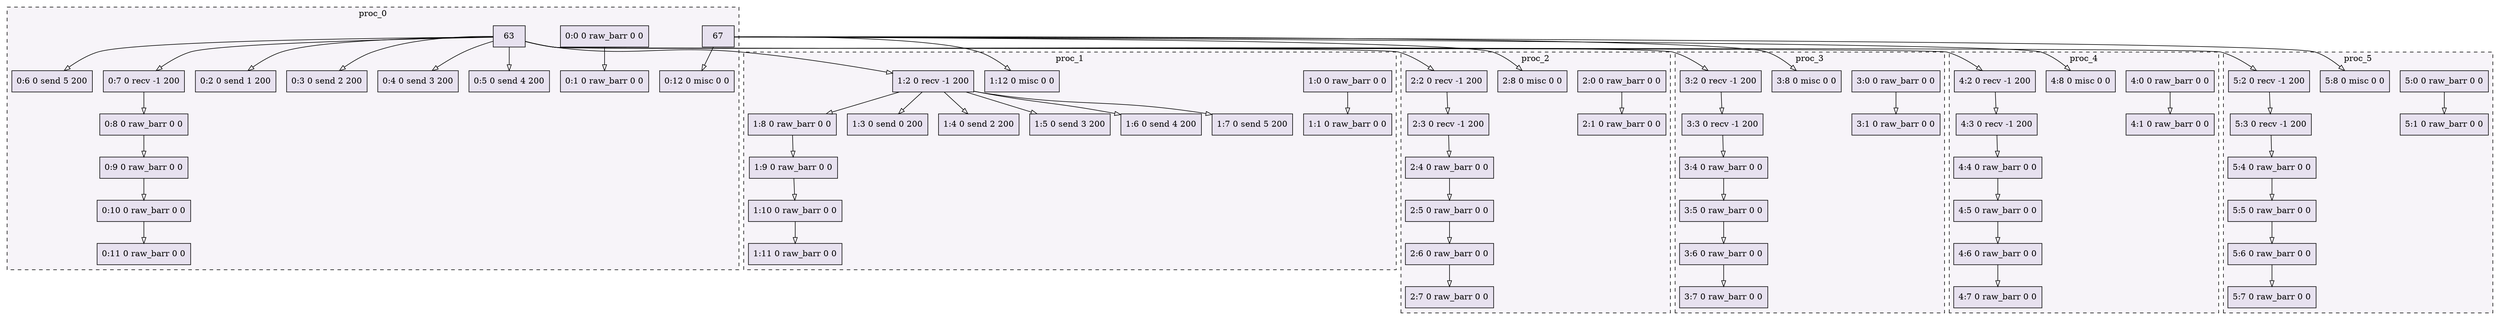 digraph{node[shape=record style=filled colorscheme=purd9 fillcolor=2];subgraph cluster0{style=dashed;colorscheme=purd9;bgcolor=1;edge[arrowhead=empty];label=proc_0;0[label="0:0 0 raw_barr 0 0"];1[label="0:1 0 raw_barr 0 0"];2[label="0:2 0 send 1 200"];3[label="0:3 0 send 2 200"];4[label="0:4 0 send 3 200"];5[label="0:5 0 send 4 200"];6[label="0:6 0 send 5 200"];7[label="0:7 0 recv -1 200"];8[label="0:8 0 raw_barr 0 0"];9[label="0:9 0 raw_barr 0 0"];10[label="0:10 0 raw_barr 0 0"];11[label="0:11 0 raw_barr 0 0"];12[label="0:12 0 misc 0 0"];0->1;63->2;63->3;63->4;63->5;63->6;63->7;7->8;8->9;9->10;10->11;67->12;}subgraph cluster1{style=dashed;colorscheme=purd9;bgcolor=1;edge[arrowhead=empty];label=proc_1;13[label="1:0 0 raw_barr 0 0"];14[label="1:1 0 raw_barr 0 0"];15[label="1:2 0 recv -1 200"];16[label="1:3 0 send 0 200"];17[label="1:4 0 send 2 200"];18[label="1:5 0 send 3 200"];19[label="1:6 0 send 4 200"];20[label="1:7 0 send 5 200"];21[label="1:8 0 raw_barr 0 0"];22[label="1:9 0 raw_barr 0 0"];23[label="1:10 0 raw_barr 0 0"];24[label="1:11 0 raw_barr 0 0"];25[label="1:12 0 misc 0 0"];13->14;63->15;15->16;15->17;15->18;15->19;15->20;15->21;21->22;22->23;23->24;67->25;}subgraph cluster2{style=dashed;colorscheme=purd9;bgcolor=1;edge[arrowhead=empty];label=proc_2;26[label="2:0 0 raw_barr 0 0"];27[label="2:1 0 raw_barr 0 0"];28[label="2:2 0 recv -1 200"];29[label="2:3 0 recv -1 200"];30[label="2:4 0 raw_barr 0 0"];31[label="2:5 0 raw_barr 0 0"];32[label="2:6 0 raw_barr 0 0"];33[label="2:7 0 raw_barr 0 0"];34[label="2:8 0 misc 0 0"];26->27;63->28;28->29;29->30;30->31;31->32;32->33;67->34;}subgraph cluster3{style=dashed;colorscheme=purd9;bgcolor=1;edge[arrowhead=empty];label=proc_3;35[label="3:0 0 raw_barr 0 0"];36[label="3:1 0 raw_barr 0 0"];37[label="3:2 0 recv -1 200"];38[label="3:3 0 recv -1 200"];39[label="3:4 0 raw_barr 0 0"];40[label="3:5 0 raw_barr 0 0"];41[label="3:6 0 raw_barr 0 0"];42[label="3:7 0 raw_barr 0 0"];43[label="3:8 0 misc 0 0"];35->36;63->37;37->38;38->39;39->40;40->41;41->42;67->43;}subgraph cluster4{style=dashed;colorscheme=purd9;bgcolor=1;edge[arrowhead=empty];label=proc_4;44[label="4:0 0 raw_barr 0 0"];45[label="4:1 0 raw_barr 0 0"];46[label="4:2 0 recv -1 200"];47[label="4:3 0 recv -1 200"];48[label="4:4 0 raw_barr 0 0"];49[label="4:5 0 raw_barr 0 0"];50[label="4:6 0 raw_barr 0 0"];51[label="4:7 0 raw_barr 0 0"];52[label="4:8 0 misc 0 0"];44->45;63->46;46->47;47->48;48->49;49->50;50->51;67->52;}subgraph cluster5{style=dashed;colorscheme=purd9;bgcolor=1;edge[arrowhead=empty];label=proc_5;53[label="5:0 0 raw_barr 0 0"];54[label="5:1 0 raw_barr 0 0"];55[label="5:2 0 recv -1 200"];56[label="5:3 0 recv -1 200"];57[label="5:4 0 raw_barr 0 0"];58[label="5:5 0 raw_barr 0 0"];59[label="5:6 0 raw_barr 0 0"];60[label="5:7 0 raw_barr 0 0"];61[label="5:8 0 misc 0 0"];53->54;63->55;55->56;56->57;57->58;58->59;59->60;67->61;}}
